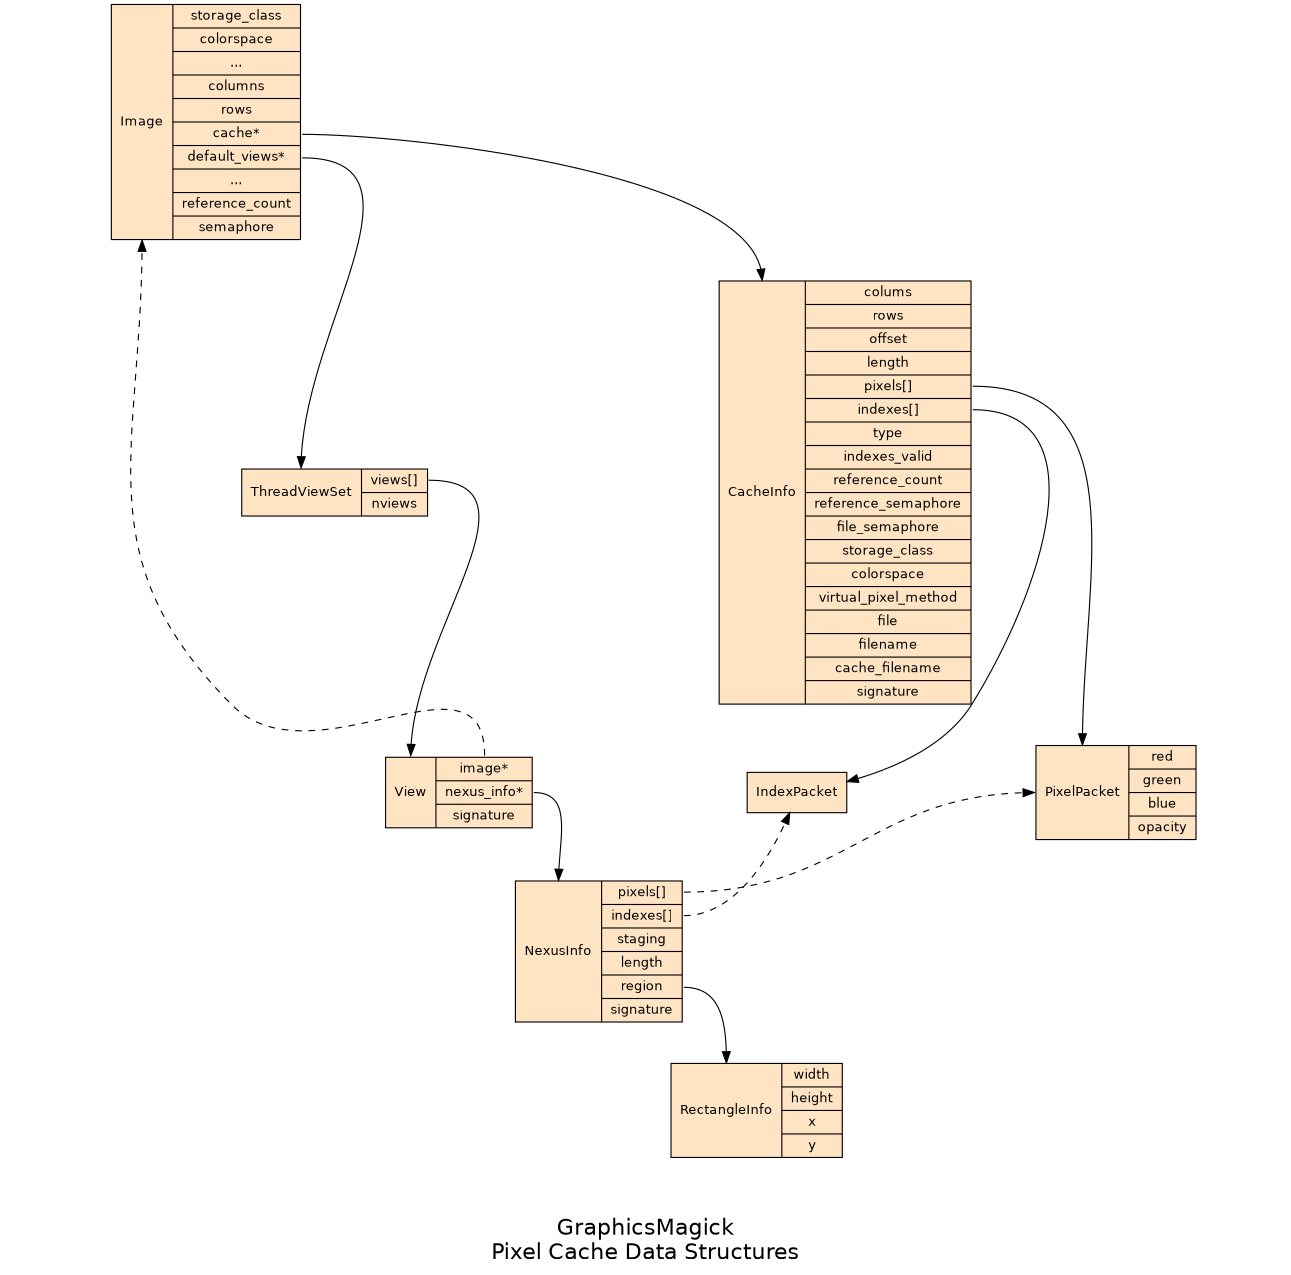 /*
  Copyright (C) 2009 GraphicsMagick Group

  This program is covered by multiple licenses, which are described in
  Copyright.txt. You should have received a copy of Copyright.txt with
  this package; otherwise see
  http://www.graphicsmagick.org/www/Copyright.html.

  Pixel Cache Data Structures
  Written by Bob Friesenhahn, January 2009.

  This file is in DOT format and may be viewed using GraphicsMagick if
  'dot' is installed.  For example:

    gm display -density 100  pixel-cache-struct.dot
*/

digraph "pixel-cache-struct" {

  label = "\n\nGraphicsMagick\nPixel Cache Data Structures";
  fontname = "Helvetica";
  fontsize=20;

  /* bounding box of drawing in inches */
  size = "11,8.5";

  /* aspect ratio, or fill/compress/auto */
  ratio = 0.9;
  /* ratio = auto; */

  /* Rotation on page (only 0 or 90 works) */
  rotate = 0;

  /* minimum separation between nodes */
  /* nodesep = 1; */

  /* minimum separation between ranks */
  /* ranksep = .5; */

  /* Top to bottom drawing (alternative is LR) */
  rankdir = "TB";

  /* Default node attributes. */
  node [
    shape = record,
    fontname = "Helvetica",
    fontsize = 12,
    fontcolor = "black",
    fillcolor = "bisque",
    style=filled
    ];

  "Image" [
     shape=record,
     label="<Struct> \N|{storage_class|colorspace|...|columns|rows|<cache> cache*|<default_views> default_views*|...|reference_count|semaphore}"
     ];

  "ThreadViewSet" [
     shape=record, label="<Struct> \N|{<views> views[]|nviews}"
     ];

  "View" [
     shape=record,
     label="<Struct> \N|{<image> image*|<nexus_info> nexus_info*|signature}"
     ];

  "NexusInfo" [
     shape=record,
     label="<Struct> \N|{<pixels> pixels[]|<indexes> indexes[]|staging|length|<region> region|signature}"
     ];

  "CacheInfo" [
     shape=record,
     label="<Struct> \N|{colums|rows|offset|length|<pixels> pixels[]|<indexes> indexes[]|type|indexes_valid|reference_count|reference_semaphore|file_semaphore|storage_class|colorspace|virtual_pixel_method|file|filename|cache_filename|signature}"
     ];

  "PixelPacket" [
     shape=record,
     label="<Struct> \N|{red|green|blue|opacity}"
     ];

  "IndexPacket" [
     shape=box,
     label="\N"
     ];

  "RectangleInfo" [
     shape=record,
     label="<Struct> \N|{width|height|x|y}"
     ];

  Image:cache -> CacheInfo:Struct;

  Image:default_views -> ThreadViewSet:Struct;

  ThreadViewSet:views -> View:Struct;

  View:image -> Image:Struct [ style = dashed ];

  View:nexus_info -> NexusInfo:Struct;

  NexusInfo:pixels -> PixelPacket:Struct [ style = dashed, constraint = false ];

  NexusInfo:indexes -> IndexPacket [ style = dashed, constraint = false ];

  NexusInfo:region -> RectangleInfo:Struct;

  CacheInfo:pixels -> PixelPacket:Struct;

  CacheInfo:indexes -> IndexPacket;

}
